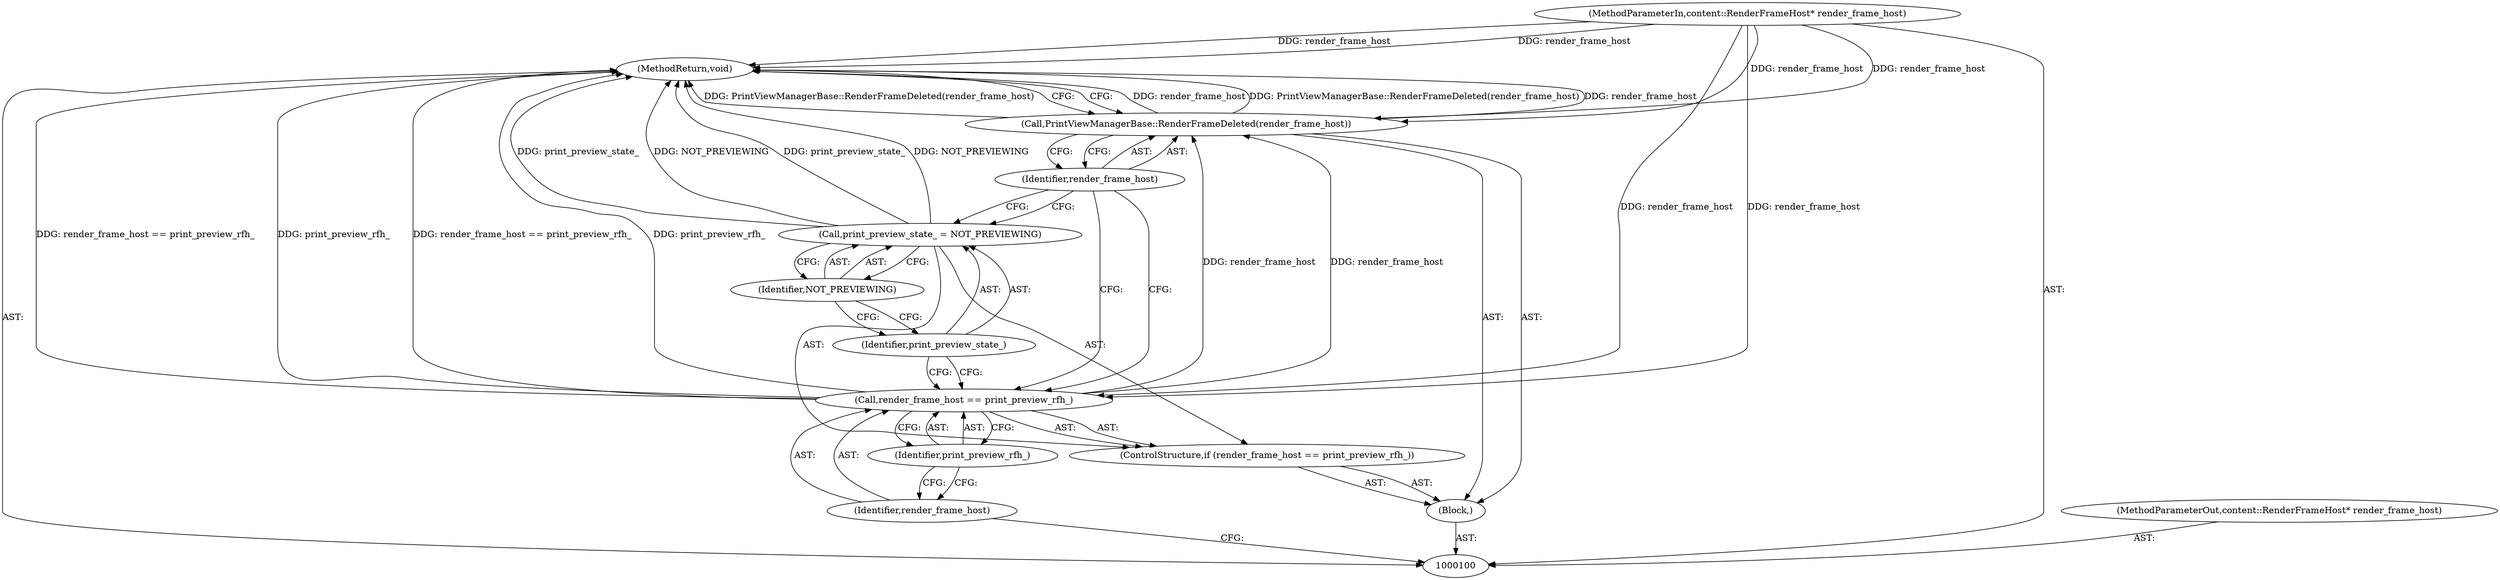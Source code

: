 digraph "1_Chrome_746da1cc6b2fbc2f725934542eedc49b41e5f17b_0" {
"1000112" [label="(MethodReturn,void)"];
"1000101" [label="(MethodParameterIn,content::RenderFrameHost* render_frame_host)"];
"1000131" [label="(MethodParameterOut,content::RenderFrameHost* render_frame_host)"];
"1000102" [label="(Block,)"];
"1000106" [label="(Identifier,print_preview_rfh_)"];
"1000103" [label="(ControlStructure,if (render_frame_host == print_preview_rfh_))"];
"1000104" [label="(Call,render_frame_host == print_preview_rfh_)"];
"1000105" [label="(Identifier,render_frame_host)"];
"1000109" [label="(Identifier,NOT_PREVIEWING)"];
"1000107" [label="(Call,print_preview_state_ = NOT_PREVIEWING)"];
"1000108" [label="(Identifier,print_preview_state_)"];
"1000110" [label="(Call,PrintViewManagerBase::RenderFrameDeleted(render_frame_host))"];
"1000111" [label="(Identifier,render_frame_host)"];
"1000112" -> "1000100"  [label="AST: "];
"1000112" -> "1000110"  [label="CFG: "];
"1000107" -> "1000112"  [label="DDG: print_preview_state_"];
"1000107" -> "1000112"  [label="DDG: NOT_PREVIEWING"];
"1000104" -> "1000112"  [label="DDG: render_frame_host == print_preview_rfh_"];
"1000104" -> "1000112"  [label="DDG: print_preview_rfh_"];
"1000110" -> "1000112"  [label="DDG: render_frame_host"];
"1000110" -> "1000112"  [label="DDG: PrintViewManagerBase::RenderFrameDeleted(render_frame_host)"];
"1000101" -> "1000112"  [label="DDG: render_frame_host"];
"1000101" -> "1000100"  [label="AST: "];
"1000101" -> "1000112"  [label="DDG: render_frame_host"];
"1000101" -> "1000104"  [label="DDG: render_frame_host"];
"1000101" -> "1000110"  [label="DDG: render_frame_host"];
"1000131" -> "1000100"  [label="AST: "];
"1000102" -> "1000100"  [label="AST: "];
"1000103" -> "1000102"  [label="AST: "];
"1000110" -> "1000102"  [label="AST: "];
"1000106" -> "1000104"  [label="AST: "];
"1000106" -> "1000105"  [label="CFG: "];
"1000104" -> "1000106"  [label="CFG: "];
"1000103" -> "1000102"  [label="AST: "];
"1000104" -> "1000103"  [label="AST: "];
"1000107" -> "1000103"  [label="AST: "];
"1000104" -> "1000103"  [label="AST: "];
"1000104" -> "1000106"  [label="CFG: "];
"1000105" -> "1000104"  [label="AST: "];
"1000106" -> "1000104"  [label="AST: "];
"1000108" -> "1000104"  [label="CFG: "];
"1000111" -> "1000104"  [label="CFG: "];
"1000104" -> "1000112"  [label="DDG: render_frame_host == print_preview_rfh_"];
"1000104" -> "1000112"  [label="DDG: print_preview_rfh_"];
"1000101" -> "1000104"  [label="DDG: render_frame_host"];
"1000104" -> "1000110"  [label="DDG: render_frame_host"];
"1000105" -> "1000104"  [label="AST: "];
"1000105" -> "1000100"  [label="CFG: "];
"1000106" -> "1000105"  [label="CFG: "];
"1000109" -> "1000107"  [label="AST: "];
"1000109" -> "1000108"  [label="CFG: "];
"1000107" -> "1000109"  [label="CFG: "];
"1000107" -> "1000103"  [label="AST: "];
"1000107" -> "1000109"  [label="CFG: "];
"1000108" -> "1000107"  [label="AST: "];
"1000109" -> "1000107"  [label="AST: "];
"1000111" -> "1000107"  [label="CFG: "];
"1000107" -> "1000112"  [label="DDG: print_preview_state_"];
"1000107" -> "1000112"  [label="DDG: NOT_PREVIEWING"];
"1000108" -> "1000107"  [label="AST: "];
"1000108" -> "1000104"  [label="CFG: "];
"1000109" -> "1000108"  [label="CFG: "];
"1000110" -> "1000102"  [label="AST: "];
"1000110" -> "1000111"  [label="CFG: "];
"1000111" -> "1000110"  [label="AST: "];
"1000112" -> "1000110"  [label="CFG: "];
"1000110" -> "1000112"  [label="DDG: render_frame_host"];
"1000110" -> "1000112"  [label="DDG: PrintViewManagerBase::RenderFrameDeleted(render_frame_host)"];
"1000104" -> "1000110"  [label="DDG: render_frame_host"];
"1000101" -> "1000110"  [label="DDG: render_frame_host"];
"1000111" -> "1000110"  [label="AST: "];
"1000111" -> "1000107"  [label="CFG: "];
"1000111" -> "1000104"  [label="CFG: "];
"1000110" -> "1000111"  [label="CFG: "];
}

